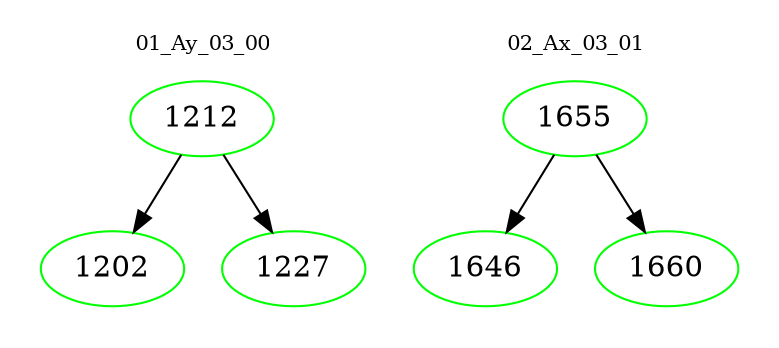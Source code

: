 digraph{
subgraph cluster_0 {
color = white
label = "01_Ay_03_00";
fontsize=10;
T0_1212 [label="1212", color="green"]
T0_1212 -> T0_1202 [color="black"]
T0_1202 [label="1202", color="green"]
T0_1212 -> T0_1227 [color="black"]
T0_1227 [label="1227", color="green"]
}
subgraph cluster_1 {
color = white
label = "02_Ax_03_01";
fontsize=10;
T1_1655 [label="1655", color="green"]
T1_1655 -> T1_1646 [color="black"]
T1_1646 [label="1646", color="green"]
T1_1655 -> T1_1660 [color="black"]
T1_1660 [label="1660", color="green"]
}
}

